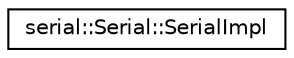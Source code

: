 digraph "Graphical Class Hierarchy"
{
 // LATEX_PDF_SIZE
  edge [fontname="Helvetica",fontsize="10",labelfontname="Helvetica",labelfontsize="10"];
  node [fontname="Helvetica",fontsize="10",shape=record];
  rankdir="LR";
  Node0 [label="serial::Serial::SerialImpl",height=0.2,width=0.4,color="black", fillcolor="white", style="filled",URL="$classserial_1_1serial_1_1_serial_1_1_serial_impl.html",tooltip=" "];
}
